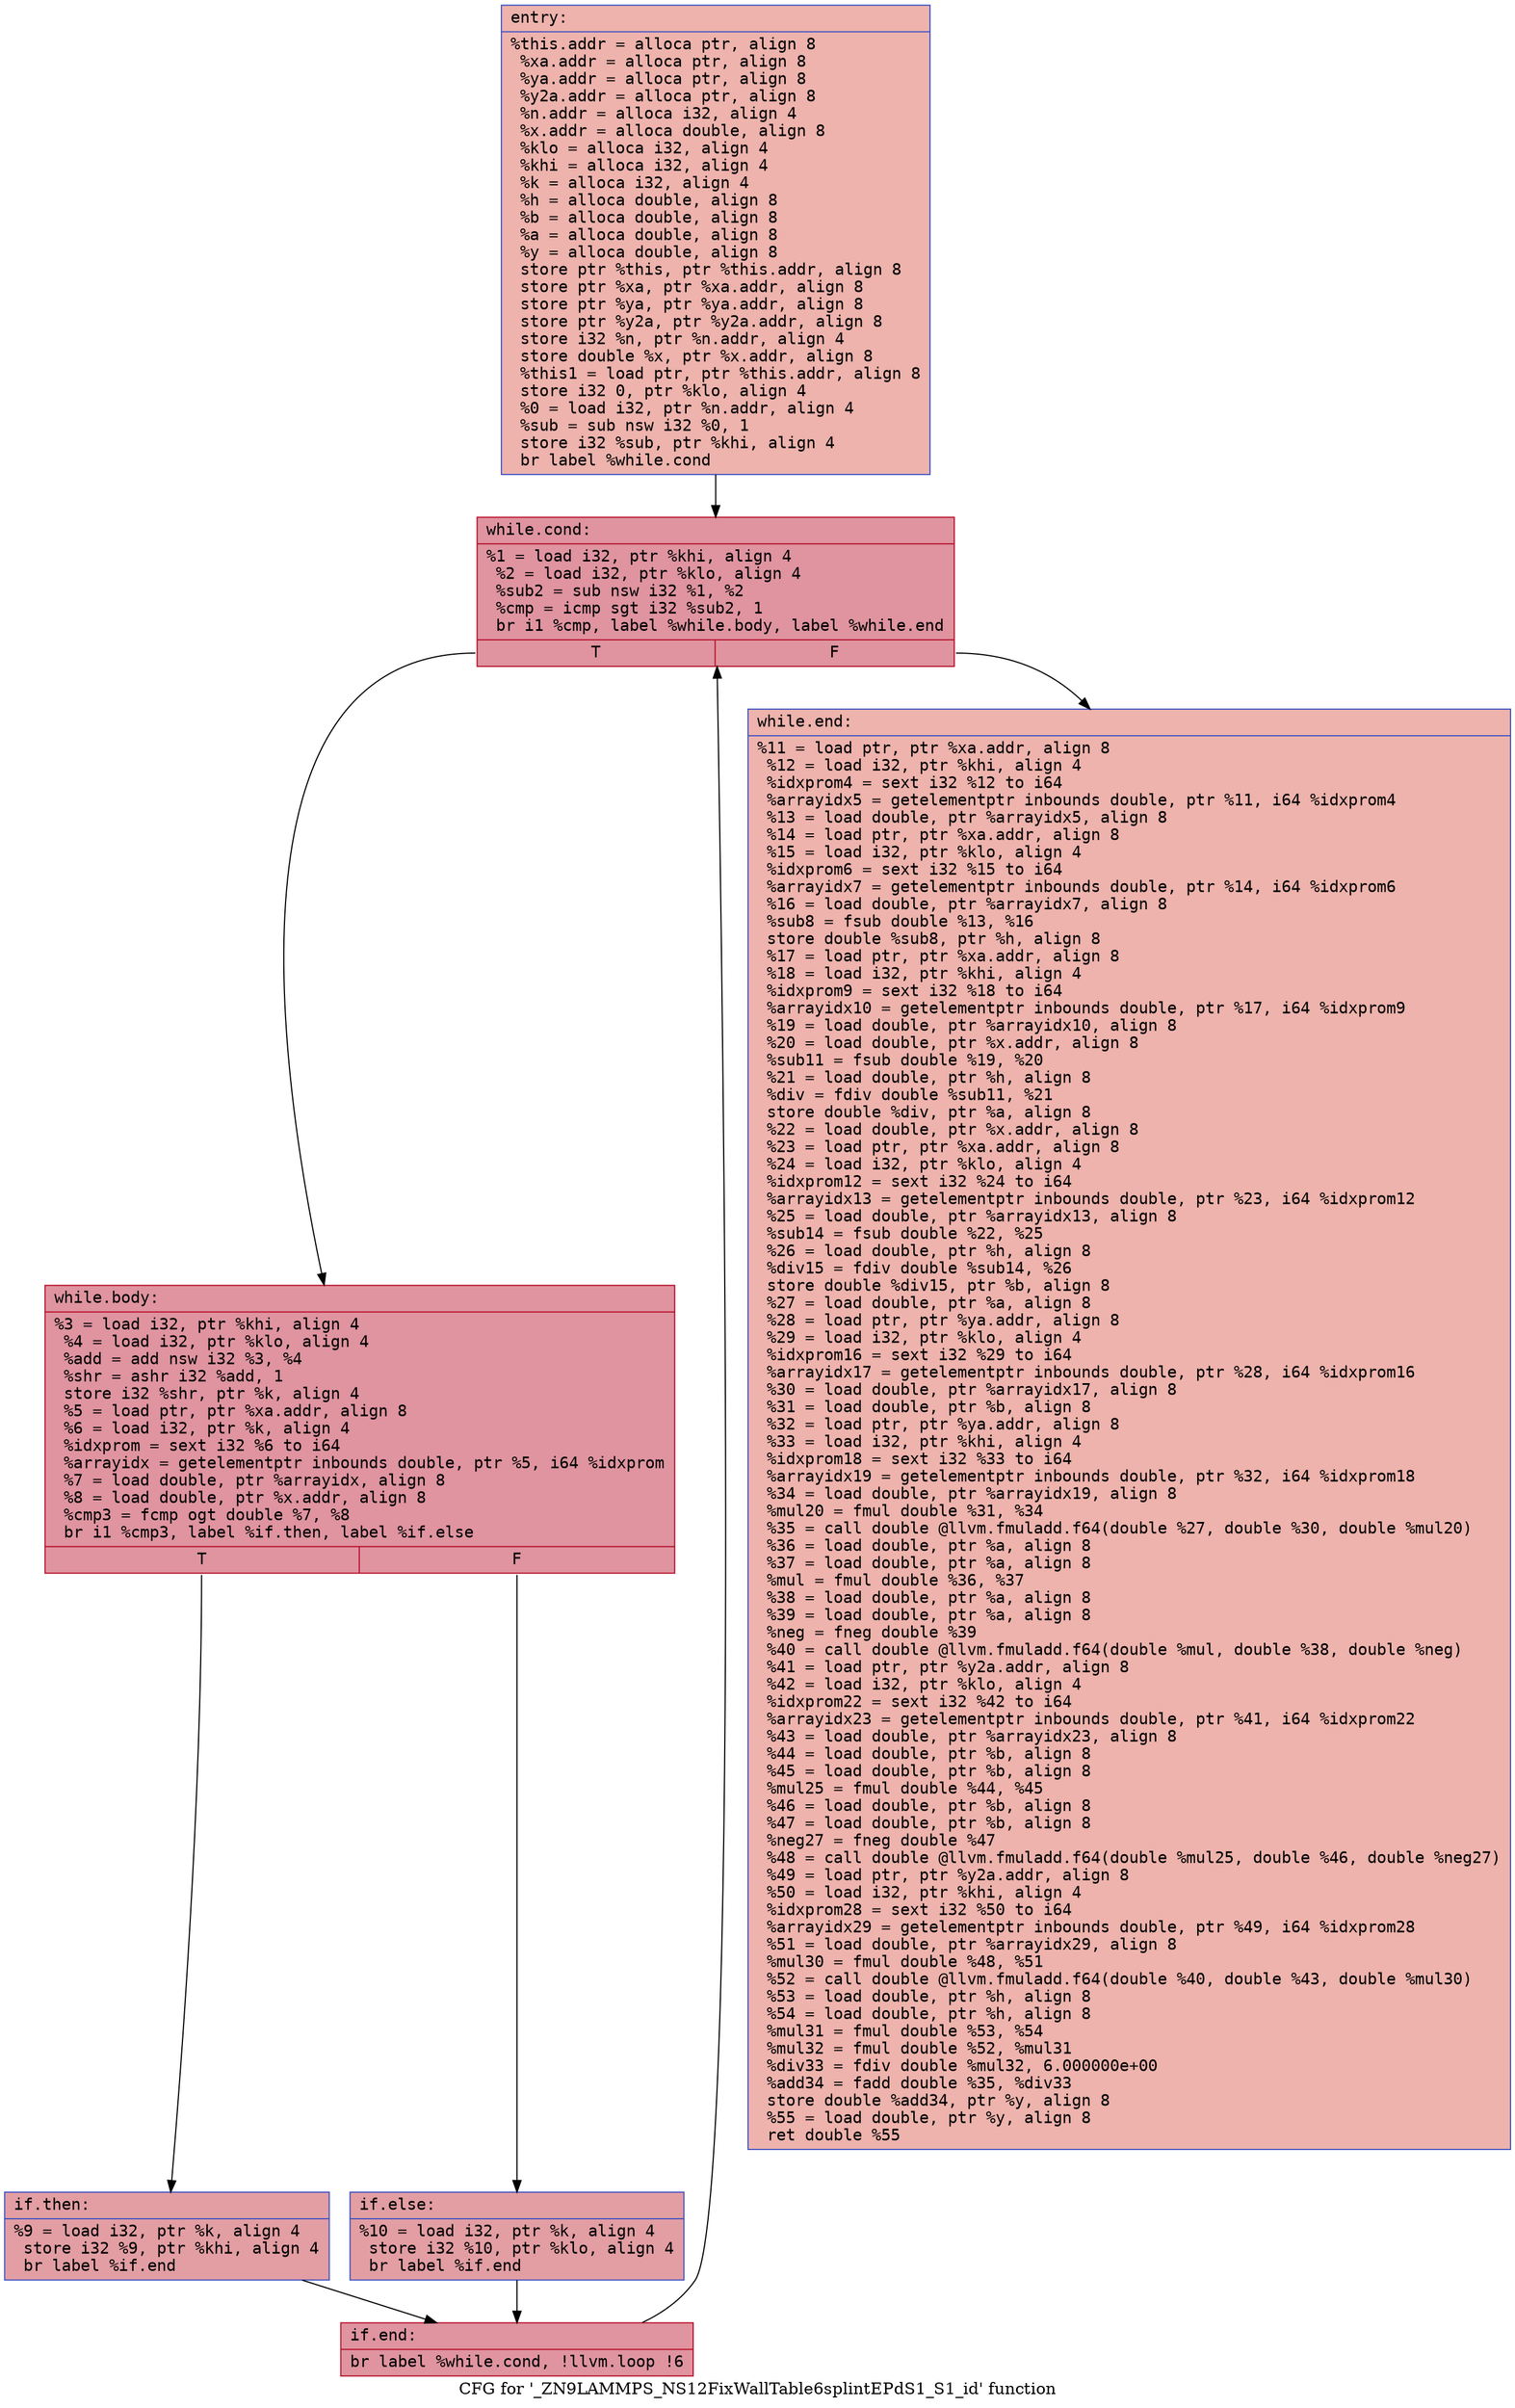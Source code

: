 digraph "CFG for '_ZN9LAMMPS_NS12FixWallTable6splintEPdS1_S1_id' function" {
	label="CFG for '_ZN9LAMMPS_NS12FixWallTable6splintEPdS1_S1_id' function";

	Node0x560f40d83f30 [shape=record,color="#3d50c3ff", style=filled, fillcolor="#d6524470" fontname="Courier",label="{entry:\l|  %this.addr = alloca ptr, align 8\l  %xa.addr = alloca ptr, align 8\l  %ya.addr = alloca ptr, align 8\l  %y2a.addr = alloca ptr, align 8\l  %n.addr = alloca i32, align 4\l  %x.addr = alloca double, align 8\l  %klo = alloca i32, align 4\l  %khi = alloca i32, align 4\l  %k = alloca i32, align 4\l  %h = alloca double, align 8\l  %b = alloca double, align 8\l  %a = alloca double, align 8\l  %y = alloca double, align 8\l  store ptr %this, ptr %this.addr, align 8\l  store ptr %xa, ptr %xa.addr, align 8\l  store ptr %ya, ptr %ya.addr, align 8\l  store ptr %y2a, ptr %y2a.addr, align 8\l  store i32 %n, ptr %n.addr, align 4\l  store double %x, ptr %x.addr, align 8\l  %this1 = load ptr, ptr %this.addr, align 8\l  store i32 0, ptr %klo, align 4\l  %0 = load i32, ptr %n.addr, align 4\l  %sub = sub nsw i32 %0, 1\l  store i32 %sub, ptr %khi, align 4\l  br label %while.cond\l}"];
	Node0x560f40d83f30 -> Node0x560f40d88e60[tooltip="entry -> while.cond\nProbability 100.00%" ];
	Node0x560f40d88e60 [shape=record,color="#b70d28ff", style=filled, fillcolor="#b70d2870" fontname="Courier",label="{while.cond:\l|  %1 = load i32, ptr %khi, align 4\l  %2 = load i32, ptr %klo, align 4\l  %sub2 = sub nsw i32 %1, %2\l  %cmp = icmp sgt i32 %sub2, 1\l  br i1 %cmp, label %while.body, label %while.end\l|{<s0>T|<s1>F}}"];
	Node0x560f40d88e60:s0 -> Node0x560f40d845b0[tooltip="while.cond -> while.body\nProbability 96.88%" ];
	Node0x560f40d88e60:s1 -> Node0x560f40d84630[tooltip="while.cond -> while.end\nProbability 3.12%" ];
	Node0x560f40d845b0 [shape=record,color="#b70d28ff", style=filled, fillcolor="#b70d2870" fontname="Courier",label="{while.body:\l|  %3 = load i32, ptr %khi, align 4\l  %4 = load i32, ptr %klo, align 4\l  %add = add nsw i32 %3, %4\l  %shr = ashr i32 %add, 1\l  store i32 %shr, ptr %k, align 4\l  %5 = load ptr, ptr %xa.addr, align 8\l  %6 = load i32, ptr %k, align 4\l  %idxprom = sext i32 %6 to i64\l  %arrayidx = getelementptr inbounds double, ptr %5, i64 %idxprom\l  %7 = load double, ptr %arrayidx, align 8\l  %8 = load double, ptr %x.addr, align 8\l  %cmp3 = fcmp ogt double %7, %8\l  br i1 %cmp3, label %if.then, label %if.else\l|{<s0>T|<s1>F}}"];
	Node0x560f40d845b0:s0 -> Node0x560f40d89bf0[tooltip="while.body -> if.then\nProbability 50.00%" ];
	Node0x560f40d845b0:s1 -> Node0x560f40d89c60[tooltip="while.body -> if.else\nProbability 50.00%" ];
	Node0x560f40d89bf0 [shape=record,color="#3d50c3ff", style=filled, fillcolor="#be242e70" fontname="Courier",label="{if.then:\l|  %9 = load i32, ptr %k, align 4\l  store i32 %9, ptr %khi, align 4\l  br label %if.end\l}"];
	Node0x560f40d89bf0 -> Node0x560f40d89ea0[tooltip="if.then -> if.end\nProbability 100.00%" ];
	Node0x560f40d89c60 [shape=record,color="#3d50c3ff", style=filled, fillcolor="#be242e70" fontname="Courier",label="{if.else:\l|  %10 = load i32, ptr %k, align 4\l  store i32 %10, ptr %klo, align 4\l  br label %if.end\l}"];
	Node0x560f40d89c60 -> Node0x560f40d89ea0[tooltip="if.else -> if.end\nProbability 100.00%" ];
	Node0x560f40d89ea0 [shape=record,color="#b70d28ff", style=filled, fillcolor="#b70d2870" fontname="Courier",label="{if.end:\l|  br label %while.cond, !llvm.loop !6\l}"];
	Node0x560f40d89ea0 -> Node0x560f40d88e60[tooltip="if.end -> while.cond\nProbability 100.00%" ];
	Node0x560f40d84630 [shape=record,color="#3d50c3ff", style=filled, fillcolor="#d6524470" fontname="Courier",label="{while.end:\l|  %11 = load ptr, ptr %xa.addr, align 8\l  %12 = load i32, ptr %khi, align 4\l  %idxprom4 = sext i32 %12 to i64\l  %arrayidx5 = getelementptr inbounds double, ptr %11, i64 %idxprom4\l  %13 = load double, ptr %arrayidx5, align 8\l  %14 = load ptr, ptr %xa.addr, align 8\l  %15 = load i32, ptr %klo, align 4\l  %idxprom6 = sext i32 %15 to i64\l  %arrayidx7 = getelementptr inbounds double, ptr %14, i64 %idxprom6\l  %16 = load double, ptr %arrayidx7, align 8\l  %sub8 = fsub double %13, %16\l  store double %sub8, ptr %h, align 8\l  %17 = load ptr, ptr %xa.addr, align 8\l  %18 = load i32, ptr %khi, align 4\l  %idxprom9 = sext i32 %18 to i64\l  %arrayidx10 = getelementptr inbounds double, ptr %17, i64 %idxprom9\l  %19 = load double, ptr %arrayidx10, align 8\l  %20 = load double, ptr %x.addr, align 8\l  %sub11 = fsub double %19, %20\l  %21 = load double, ptr %h, align 8\l  %div = fdiv double %sub11, %21\l  store double %div, ptr %a, align 8\l  %22 = load double, ptr %x.addr, align 8\l  %23 = load ptr, ptr %xa.addr, align 8\l  %24 = load i32, ptr %klo, align 4\l  %idxprom12 = sext i32 %24 to i64\l  %arrayidx13 = getelementptr inbounds double, ptr %23, i64 %idxprom12\l  %25 = load double, ptr %arrayidx13, align 8\l  %sub14 = fsub double %22, %25\l  %26 = load double, ptr %h, align 8\l  %div15 = fdiv double %sub14, %26\l  store double %div15, ptr %b, align 8\l  %27 = load double, ptr %a, align 8\l  %28 = load ptr, ptr %ya.addr, align 8\l  %29 = load i32, ptr %klo, align 4\l  %idxprom16 = sext i32 %29 to i64\l  %arrayidx17 = getelementptr inbounds double, ptr %28, i64 %idxprom16\l  %30 = load double, ptr %arrayidx17, align 8\l  %31 = load double, ptr %b, align 8\l  %32 = load ptr, ptr %ya.addr, align 8\l  %33 = load i32, ptr %khi, align 4\l  %idxprom18 = sext i32 %33 to i64\l  %arrayidx19 = getelementptr inbounds double, ptr %32, i64 %idxprom18\l  %34 = load double, ptr %arrayidx19, align 8\l  %mul20 = fmul double %31, %34\l  %35 = call double @llvm.fmuladd.f64(double %27, double %30, double %mul20)\l  %36 = load double, ptr %a, align 8\l  %37 = load double, ptr %a, align 8\l  %mul = fmul double %36, %37\l  %38 = load double, ptr %a, align 8\l  %39 = load double, ptr %a, align 8\l  %neg = fneg double %39\l  %40 = call double @llvm.fmuladd.f64(double %mul, double %38, double %neg)\l  %41 = load ptr, ptr %y2a.addr, align 8\l  %42 = load i32, ptr %klo, align 4\l  %idxprom22 = sext i32 %42 to i64\l  %arrayidx23 = getelementptr inbounds double, ptr %41, i64 %idxprom22\l  %43 = load double, ptr %arrayidx23, align 8\l  %44 = load double, ptr %b, align 8\l  %45 = load double, ptr %b, align 8\l  %mul25 = fmul double %44, %45\l  %46 = load double, ptr %b, align 8\l  %47 = load double, ptr %b, align 8\l  %neg27 = fneg double %47\l  %48 = call double @llvm.fmuladd.f64(double %mul25, double %46, double %neg27)\l  %49 = load ptr, ptr %y2a.addr, align 8\l  %50 = load i32, ptr %khi, align 4\l  %idxprom28 = sext i32 %50 to i64\l  %arrayidx29 = getelementptr inbounds double, ptr %49, i64 %idxprom28\l  %51 = load double, ptr %arrayidx29, align 8\l  %mul30 = fmul double %48, %51\l  %52 = call double @llvm.fmuladd.f64(double %40, double %43, double %mul30)\l  %53 = load double, ptr %h, align 8\l  %54 = load double, ptr %h, align 8\l  %mul31 = fmul double %53, %54\l  %mul32 = fmul double %52, %mul31\l  %div33 = fdiv double %mul32, 6.000000e+00\l  %add34 = fadd double %35, %div33\l  store double %add34, ptr %y, align 8\l  %55 = load double, ptr %y, align 8\l  ret double %55\l}"];
}
